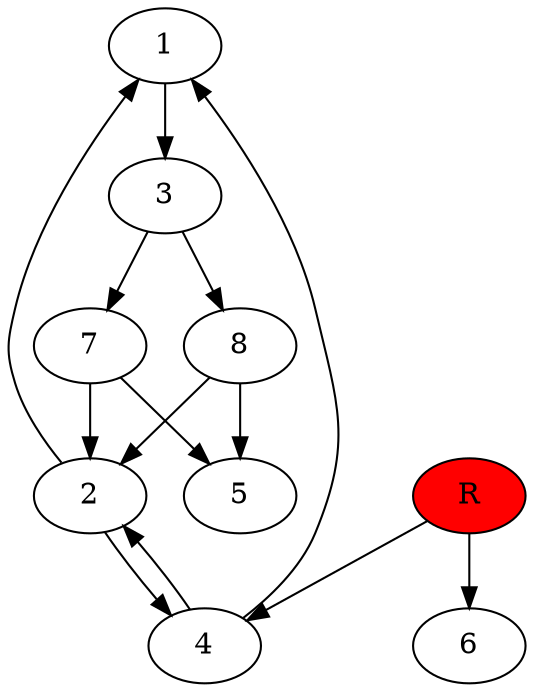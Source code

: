 digraph prb27472 {
	1
	2
	3
	4
	5
	6
	7
	8
	R [fillcolor="#ff0000" style=filled]
	1 -> 3
	2 -> 1
	2 -> 4
	3 -> 7
	3 -> 8
	4 -> 1
	4 -> 2
	7 -> 2
	7 -> 5
	8 -> 2
	8 -> 5
	R -> 4
	R -> 6
}
